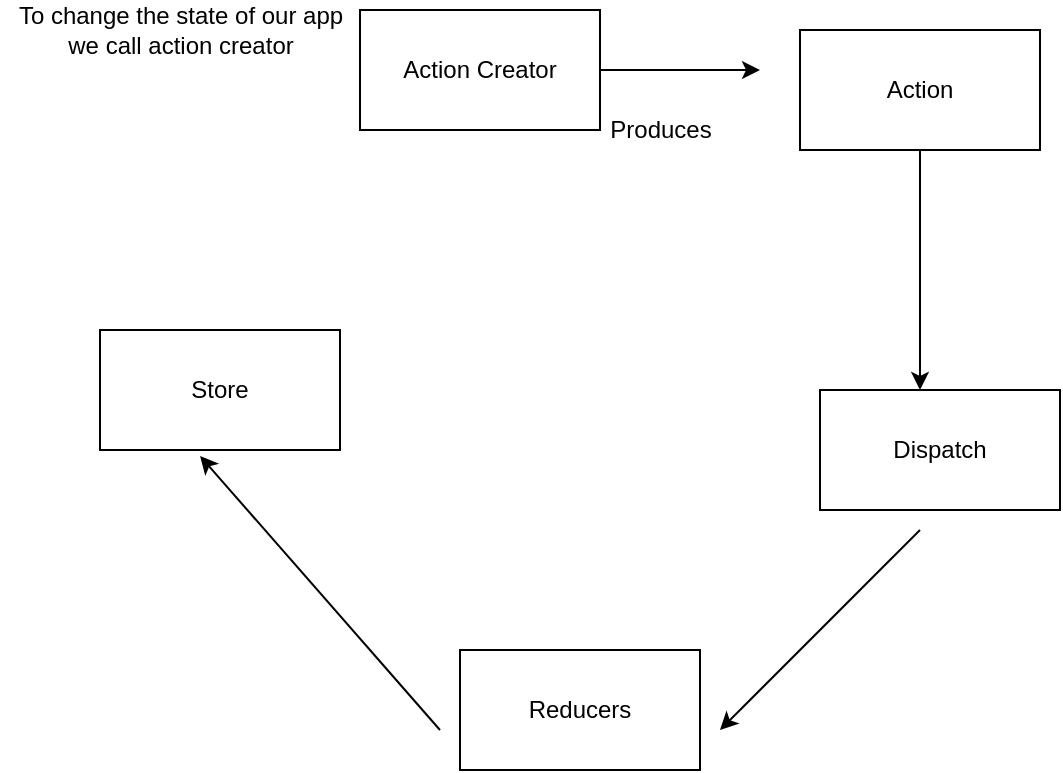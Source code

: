<mxfile version="14.2.7" type="github">
  <diagram id="4Q5GL8r66vRL9hEDbqhw" name="Page-1">
    <mxGraphModel dx="946" dy="521" grid="1" gridSize="10" guides="1" tooltips="1" connect="1" arrows="1" fold="1" page="1" pageScale="1" pageWidth="850" pageHeight="1100" math="0" shadow="0">
      <root>
        <mxCell id="0" />
        <mxCell id="1" parent="0" />
        <mxCell id="DRK7YsJV2PUh-7s9Fltz-1" value="Action Creator" style="rounded=0;whiteSpace=wrap;html=1;" vertex="1" parent="1">
          <mxGeometry x="270" y="70" width="120" height="60" as="geometry" />
        </mxCell>
        <mxCell id="DRK7YsJV2PUh-7s9Fltz-2" value="To change the state of our app &lt;br&gt;we call action creator" style="text;html=1;align=center;verticalAlign=middle;resizable=0;points=[];autosize=1;" vertex="1" parent="1">
          <mxGeometry x="90" y="65" width="180" height="30" as="geometry" />
        </mxCell>
        <mxCell id="DRK7YsJV2PUh-7s9Fltz-4" value="" style="endArrow=classic;html=1;exitX=1;exitY=0.5;exitDx=0;exitDy=0;" edge="1" parent="1" source="DRK7YsJV2PUh-7s9Fltz-1">
          <mxGeometry width="50" height="50" relative="1" as="geometry">
            <mxPoint x="410" y="110" as="sourcePoint" />
            <mxPoint x="470" y="100" as="targetPoint" />
          </mxGeometry>
        </mxCell>
        <mxCell id="DRK7YsJV2PUh-7s9Fltz-5" value="Action" style="rounded=0;whiteSpace=wrap;html=1;" vertex="1" parent="1">
          <mxGeometry x="490" y="80" width="120" height="60" as="geometry" />
        </mxCell>
        <mxCell id="DRK7YsJV2PUh-7s9Fltz-6" value="Produces" style="text;html=1;align=center;verticalAlign=middle;resizable=0;points=[];autosize=1;" vertex="1" parent="1">
          <mxGeometry x="385" y="120" width="70" height="20" as="geometry" />
        </mxCell>
        <mxCell id="DRK7YsJV2PUh-7s9Fltz-8" value="" style="endArrow=classic;html=1;" edge="1" parent="1" source="DRK7YsJV2PUh-7s9Fltz-5">
          <mxGeometry width="50" height="50" relative="1" as="geometry">
            <mxPoint x="400" y="290" as="sourcePoint" />
            <mxPoint x="550" y="260" as="targetPoint" />
          </mxGeometry>
        </mxCell>
        <mxCell id="DRK7YsJV2PUh-7s9Fltz-9" value="Dispatch" style="rounded=0;whiteSpace=wrap;html=1;" vertex="1" parent="1">
          <mxGeometry x="500" y="260" width="120" height="60" as="geometry" />
        </mxCell>
        <mxCell id="DRK7YsJV2PUh-7s9Fltz-10" value="Reducers" style="rounded=0;whiteSpace=wrap;html=1;" vertex="1" parent="1">
          <mxGeometry x="320" y="390" width="120" height="60" as="geometry" />
        </mxCell>
        <mxCell id="DRK7YsJV2PUh-7s9Fltz-11" value="" style="endArrow=classic;html=1;" edge="1" parent="1">
          <mxGeometry width="50" height="50" relative="1" as="geometry">
            <mxPoint x="550" y="330" as="sourcePoint" />
            <mxPoint x="450" y="430" as="targetPoint" />
          </mxGeometry>
        </mxCell>
        <mxCell id="DRK7YsJV2PUh-7s9Fltz-12" value="Store" style="rounded=0;whiteSpace=wrap;html=1;" vertex="1" parent="1">
          <mxGeometry x="140" y="230" width="120" height="60" as="geometry" />
        </mxCell>
        <mxCell id="DRK7YsJV2PUh-7s9Fltz-13" value="" style="endArrow=classic;html=1;entryX=0.417;entryY=1.05;entryDx=0;entryDy=0;entryPerimeter=0;" edge="1" parent="1" target="DRK7YsJV2PUh-7s9Fltz-12">
          <mxGeometry width="50" height="50" relative="1" as="geometry">
            <mxPoint x="310" y="430" as="sourcePoint" />
            <mxPoint x="160" y="310" as="targetPoint" />
          </mxGeometry>
        </mxCell>
      </root>
    </mxGraphModel>
  </diagram>
</mxfile>

